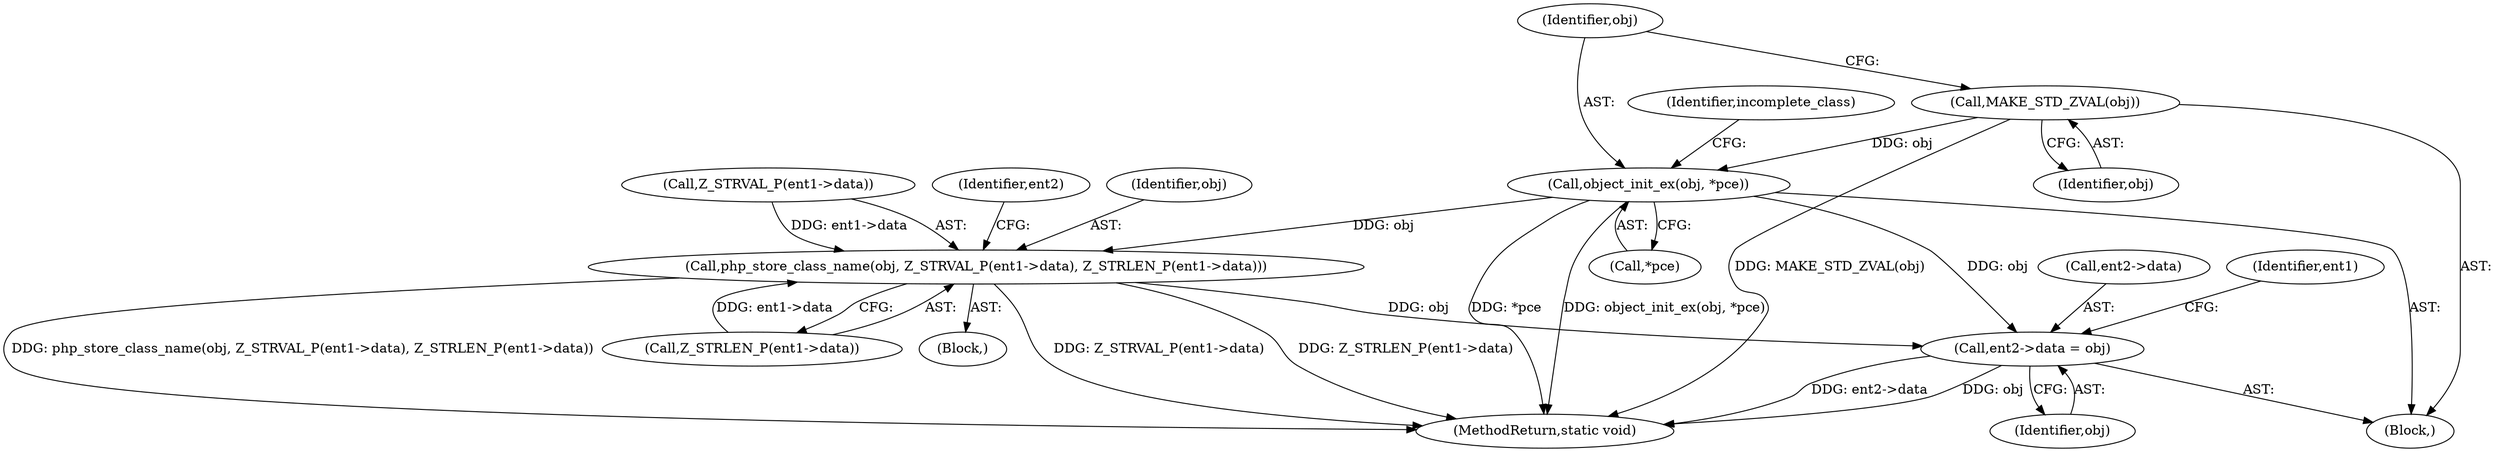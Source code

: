 digraph "0_php_b1bd4119bcafab6f9a8f84d92cd65eec3afeface@pointer" {
"1000376" [label="(Call,MAKE_STD_ZVAL(obj))"];
"1000378" [label="(Call,object_init_ex(obj, *pce))"];
"1000385" [label="(Call,php_store_class_name(obj, Z_STRVAL_P(ent1->data), Z_STRLEN_P(ent1->data)))"];
"1000400" [label="(Call,ent2->data = obj)"];
"1000376" [label="(Call,MAKE_STD_ZVAL(obj))"];
"1000379" [label="(Identifier,obj)"];
"1000383" [label="(Identifier,incomplete_class)"];
"1000528" [label="(MethodReturn,static void)"];
"1000334" [label="(Block,)"];
"1000400" [label="(Call,ent2->data = obj)"];
"1000401" [label="(Call,ent2->data)"];
"1000398" [label="(Identifier,ent2)"];
"1000404" [label="(Identifier,obj)"];
"1000386" [label="(Identifier,obj)"];
"1000385" [label="(Call,php_store_class_name(obj, Z_STRVAL_P(ent1->data), Z_STRLEN_P(ent1->data)))"];
"1000391" [label="(Call,Z_STRLEN_P(ent1->data))"];
"1000380" [label="(Call,*pce)"];
"1000378" [label="(Call,object_init_ex(obj, *pce))"];
"1000387" [label="(Call,Z_STRVAL_P(ent1->data))"];
"1000408" [label="(Identifier,ent1)"];
"1000384" [label="(Block,)"];
"1000377" [label="(Identifier,obj)"];
"1000376" -> "1000334"  [label="AST: "];
"1000376" -> "1000377"  [label="CFG: "];
"1000377" -> "1000376"  [label="AST: "];
"1000379" -> "1000376"  [label="CFG: "];
"1000376" -> "1000528"  [label="DDG: MAKE_STD_ZVAL(obj)"];
"1000376" -> "1000378"  [label="DDG: obj"];
"1000378" -> "1000334"  [label="AST: "];
"1000378" -> "1000380"  [label="CFG: "];
"1000379" -> "1000378"  [label="AST: "];
"1000380" -> "1000378"  [label="AST: "];
"1000383" -> "1000378"  [label="CFG: "];
"1000378" -> "1000528"  [label="DDG: *pce"];
"1000378" -> "1000528"  [label="DDG: object_init_ex(obj, *pce)"];
"1000378" -> "1000385"  [label="DDG: obj"];
"1000378" -> "1000400"  [label="DDG: obj"];
"1000385" -> "1000384"  [label="AST: "];
"1000385" -> "1000391"  [label="CFG: "];
"1000386" -> "1000385"  [label="AST: "];
"1000387" -> "1000385"  [label="AST: "];
"1000391" -> "1000385"  [label="AST: "];
"1000398" -> "1000385"  [label="CFG: "];
"1000385" -> "1000528"  [label="DDG: Z_STRVAL_P(ent1->data)"];
"1000385" -> "1000528"  [label="DDG: Z_STRLEN_P(ent1->data)"];
"1000385" -> "1000528"  [label="DDG: php_store_class_name(obj, Z_STRVAL_P(ent1->data), Z_STRLEN_P(ent1->data))"];
"1000387" -> "1000385"  [label="DDG: ent1->data"];
"1000391" -> "1000385"  [label="DDG: ent1->data"];
"1000385" -> "1000400"  [label="DDG: obj"];
"1000400" -> "1000334"  [label="AST: "];
"1000400" -> "1000404"  [label="CFG: "];
"1000401" -> "1000400"  [label="AST: "];
"1000404" -> "1000400"  [label="AST: "];
"1000408" -> "1000400"  [label="CFG: "];
"1000400" -> "1000528"  [label="DDG: ent2->data"];
"1000400" -> "1000528"  [label="DDG: obj"];
}
